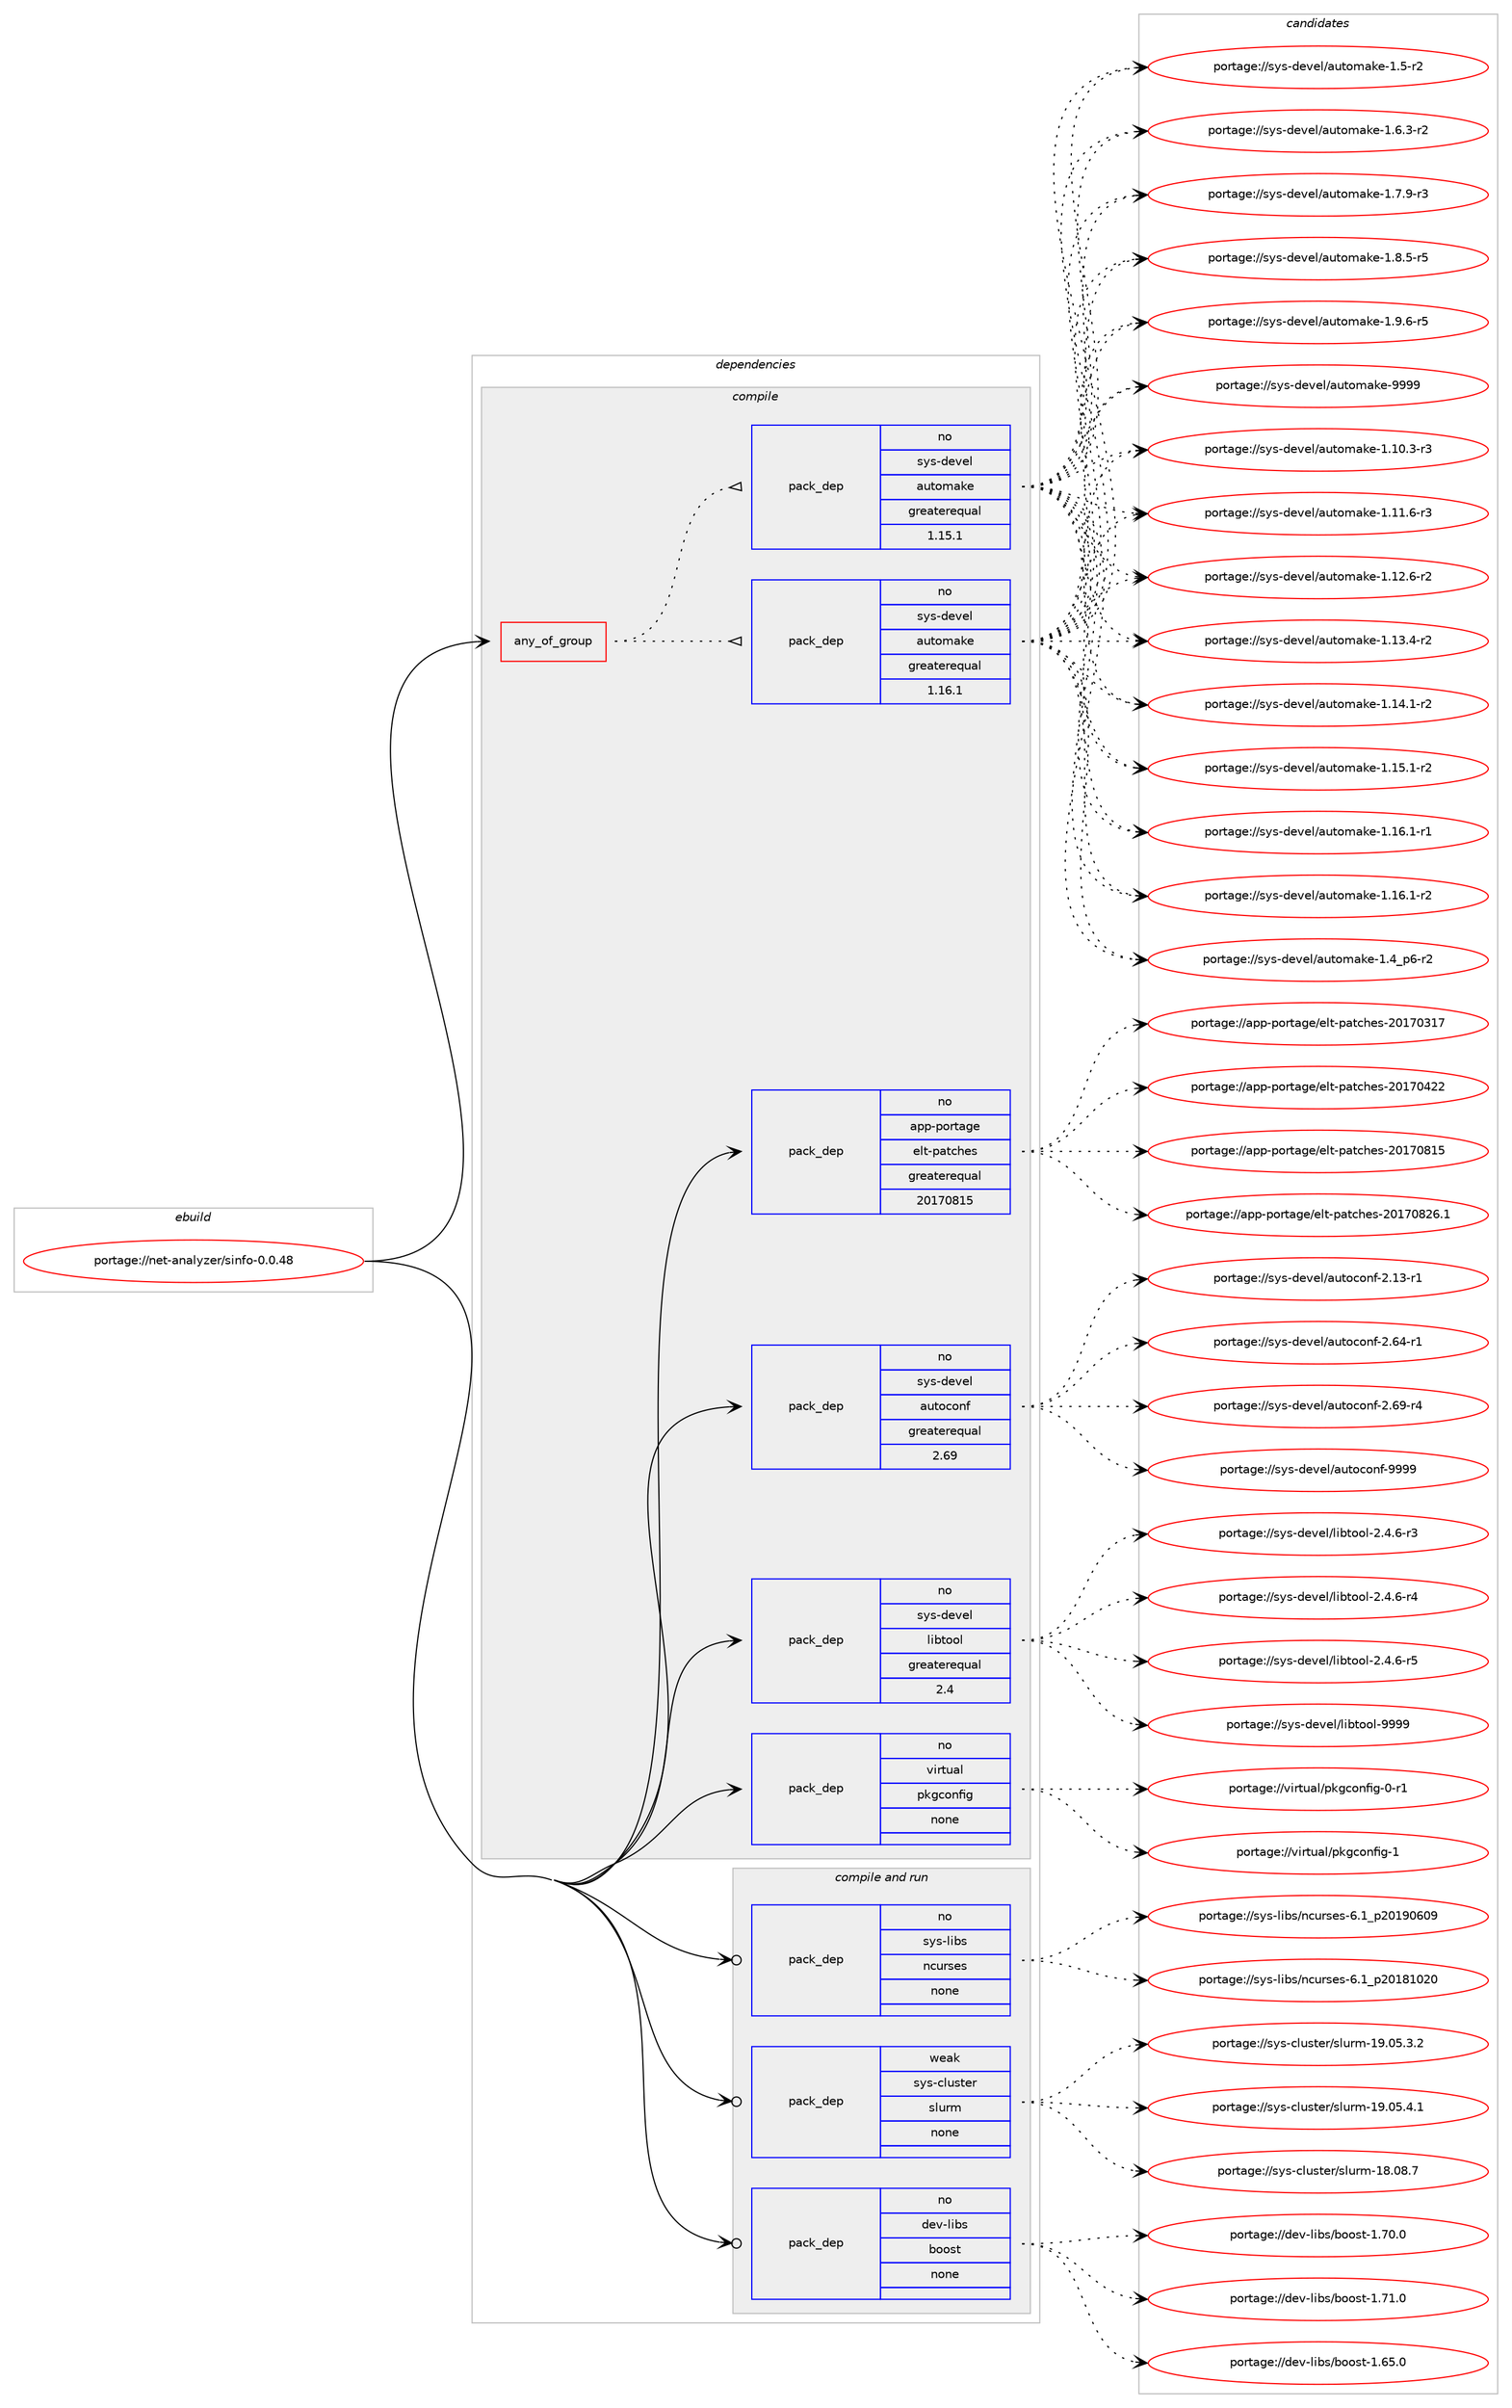 digraph prolog {

# *************
# Graph options
# *************

newrank=true;
concentrate=true;
compound=true;
graph [rankdir=LR,fontname=Helvetica,fontsize=10,ranksep=1.5];#, ranksep=2.5, nodesep=0.2];
edge  [arrowhead=vee];
node  [fontname=Helvetica,fontsize=10];

# **********
# The ebuild
# **********

subgraph cluster_leftcol {
color=gray;
rank=same;
label=<<i>ebuild</i>>;
id [label="portage://net-analyzer/sinfo-0.0.48", color=red, width=4, href="../net-analyzer/sinfo-0.0.48.svg"];
}

# ****************
# The dependencies
# ****************

subgraph cluster_midcol {
color=gray;
label=<<i>dependencies</i>>;
subgraph cluster_compile {
fillcolor="#eeeeee";
style=filled;
label=<<i>compile</i>>;
subgraph any5601 {
dependency348687 [label=<<TABLE BORDER="0" CELLBORDER="1" CELLSPACING="0" CELLPADDING="4"><TR><TD CELLPADDING="10">any_of_group</TD></TR></TABLE>>, shape=none, color=red];subgraph pack256027 {
dependency348688 [label=<<TABLE BORDER="0" CELLBORDER="1" CELLSPACING="0" CELLPADDING="4" WIDTH="220"><TR><TD ROWSPAN="6" CELLPADDING="30">pack_dep</TD></TR><TR><TD WIDTH="110">no</TD></TR><TR><TD>sys-devel</TD></TR><TR><TD>automake</TD></TR><TR><TD>greaterequal</TD></TR><TR><TD>1.16.1</TD></TR></TABLE>>, shape=none, color=blue];
}
dependency348687:e -> dependency348688:w [weight=20,style="dotted",arrowhead="oinv"];
subgraph pack256028 {
dependency348689 [label=<<TABLE BORDER="0" CELLBORDER="1" CELLSPACING="0" CELLPADDING="4" WIDTH="220"><TR><TD ROWSPAN="6" CELLPADDING="30">pack_dep</TD></TR><TR><TD WIDTH="110">no</TD></TR><TR><TD>sys-devel</TD></TR><TR><TD>automake</TD></TR><TR><TD>greaterequal</TD></TR><TR><TD>1.15.1</TD></TR></TABLE>>, shape=none, color=blue];
}
dependency348687:e -> dependency348689:w [weight=20,style="dotted",arrowhead="oinv"];
}
id:e -> dependency348687:w [weight=20,style="solid",arrowhead="vee"];
subgraph pack256029 {
dependency348690 [label=<<TABLE BORDER="0" CELLBORDER="1" CELLSPACING="0" CELLPADDING="4" WIDTH="220"><TR><TD ROWSPAN="6" CELLPADDING="30">pack_dep</TD></TR><TR><TD WIDTH="110">no</TD></TR><TR><TD>app-portage</TD></TR><TR><TD>elt-patches</TD></TR><TR><TD>greaterequal</TD></TR><TR><TD>20170815</TD></TR></TABLE>>, shape=none, color=blue];
}
id:e -> dependency348690:w [weight=20,style="solid",arrowhead="vee"];
subgraph pack256030 {
dependency348691 [label=<<TABLE BORDER="0" CELLBORDER="1" CELLSPACING="0" CELLPADDING="4" WIDTH="220"><TR><TD ROWSPAN="6" CELLPADDING="30">pack_dep</TD></TR><TR><TD WIDTH="110">no</TD></TR><TR><TD>sys-devel</TD></TR><TR><TD>autoconf</TD></TR><TR><TD>greaterequal</TD></TR><TR><TD>2.69</TD></TR></TABLE>>, shape=none, color=blue];
}
id:e -> dependency348691:w [weight=20,style="solid",arrowhead="vee"];
subgraph pack256031 {
dependency348692 [label=<<TABLE BORDER="0" CELLBORDER="1" CELLSPACING="0" CELLPADDING="4" WIDTH="220"><TR><TD ROWSPAN="6" CELLPADDING="30">pack_dep</TD></TR><TR><TD WIDTH="110">no</TD></TR><TR><TD>sys-devel</TD></TR><TR><TD>libtool</TD></TR><TR><TD>greaterequal</TD></TR><TR><TD>2.4</TD></TR></TABLE>>, shape=none, color=blue];
}
id:e -> dependency348692:w [weight=20,style="solid",arrowhead="vee"];
subgraph pack256032 {
dependency348693 [label=<<TABLE BORDER="0" CELLBORDER="1" CELLSPACING="0" CELLPADDING="4" WIDTH="220"><TR><TD ROWSPAN="6" CELLPADDING="30">pack_dep</TD></TR><TR><TD WIDTH="110">no</TD></TR><TR><TD>virtual</TD></TR><TR><TD>pkgconfig</TD></TR><TR><TD>none</TD></TR><TR><TD></TD></TR></TABLE>>, shape=none, color=blue];
}
id:e -> dependency348693:w [weight=20,style="solid",arrowhead="vee"];
}
subgraph cluster_compileandrun {
fillcolor="#eeeeee";
style=filled;
label=<<i>compile and run</i>>;
subgraph pack256033 {
dependency348694 [label=<<TABLE BORDER="0" CELLBORDER="1" CELLSPACING="0" CELLPADDING="4" WIDTH="220"><TR><TD ROWSPAN="6" CELLPADDING="30">pack_dep</TD></TR><TR><TD WIDTH="110">no</TD></TR><TR><TD>dev-libs</TD></TR><TR><TD>boost</TD></TR><TR><TD>none</TD></TR><TR><TD></TD></TR></TABLE>>, shape=none, color=blue];
}
id:e -> dependency348694:w [weight=20,style="solid",arrowhead="odotvee"];
subgraph pack256034 {
dependency348695 [label=<<TABLE BORDER="0" CELLBORDER="1" CELLSPACING="0" CELLPADDING="4" WIDTH="220"><TR><TD ROWSPAN="6" CELLPADDING="30">pack_dep</TD></TR><TR><TD WIDTH="110">no</TD></TR><TR><TD>sys-libs</TD></TR><TR><TD>ncurses</TD></TR><TR><TD>none</TD></TR><TR><TD></TD></TR></TABLE>>, shape=none, color=blue];
}
id:e -> dependency348695:w [weight=20,style="solid",arrowhead="odotvee"];
subgraph pack256035 {
dependency348696 [label=<<TABLE BORDER="0" CELLBORDER="1" CELLSPACING="0" CELLPADDING="4" WIDTH="220"><TR><TD ROWSPAN="6" CELLPADDING="30">pack_dep</TD></TR><TR><TD WIDTH="110">weak</TD></TR><TR><TD>sys-cluster</TD></TR><TR><TD>slurm</TD></TR><TR><TD>none</TD></TR><TR><TD></TD></TR></TABLE>>, shape=none, color=blue];
}
id:e -> dependency348696:w [weight=20,style="solid",arrowhead="odotvee"];
}
subgraph cluster_run {
fillcolor="#eeeeee";
style=filled;
label=<<i>run</i>>;
}
}

# **************
# The candidates
# **************

subgraph cluster_choices {
rank=same;
color=gray;
label=<<i>candidates</i>>;

subgraph choice256027 {
color=black;
nodesep=1;
choiceportage11512111545100101118101108479711711611110997107101454946494846514511451 [label="portage://sys-devel/automake-1.10.3-r3", color=red, width=4,href="../sys-devel/automake-1.10.3-r3.svg"];
choiceportage11512111545100101118101108479711711611110997107101454946494946544511451 [label="portage://sys-devel/automake-1.11.6-r3", color=red, width=4,href="../sys-devel/automake-1.11.6-r3.svg"];
choiceportage11512111545100101118101108479711711611110997107101454946495046544511450 [label="portage://sys-devel/automake-1.12.6-r2", color=red, width=4,href="../sys-devel/automake-1.12.6-r2.svg"];
choiceportage11512111545100101118101108479711711611110997107101454946495146524511450 [label="portage://sys-devel/automake-1.13.4-r2", color=red, width=4,href="../sys-devel/automake-1.13.4-r2.svg"];
choiceportage11512111545100101118101108479711711611110997107101454946495246494511450 [label="portage://sys-devel/automake-1.14.1-r2", color=red, width=4,href="../sys-devel/automake-1.14.1-r2.svg"];
choiceportage11512111545100101118101108479711711611110997107101454946495346494511450 [label="portage://sys-devel/automake-1.15.1-r2", color=red, width=4,href="../sys-devel/automake-1.15.1-r2.svg"];
choiceportage11512111545100101118101108479711711611110997107101454946495446494511449 [label="portage://sys-devel/automake-1.16.1-r1", color=red, width=4,href="../sys-devel/automake-1.16.1-r1.svg"];
choiceportage11512111545100101118101108479711711611110997107101454946495446494511450 [label="portage://sys-devel/automake-1.16.1-r2", color=red, width=4,href="../sys-devel/automake-1.16.1-r2.svg"];
choiceportage115121115451001011181011084797117116111109971071014549465295112544511450 [label="portage://sys-devel/automake-1.4_p6-r2", color=red, width=4,href="../sys-devel/automake-1.4_p6-r2.svg"];
choiceportage11512111545100101118101108479711711611110997107101454946534511450 [label="portage://sys-devel/automake-1.5-r2", color=red, width=4,href="../sys-devel/automake-1.5-r2.svg"];
choiceportage115121115451001011181011084797117116111109971071014549465446514511450 [label="portage://sys-devel/automake-1.6.3-r2", color=red, width=4,href="../sys-devel/automake-1.6.3-r2.svg"];
choiceportage115121115451001011181011084797117116111109971071014549465546574511451 [label="portage://sys-devel/automake-1.7.9-r3", color=red, width=4,href="../sys-devel/automake-1.7.9-r3.svg"];
choiceportage115121115451001011181011084797117116111109971071014549465646534511453 [label="portage://sys-devel/automake-1.8.5-r5", color=red, width=4,href="../sys-devel/automake-1.8.5-r5.svg"];
choiceportage115121115451001011181011084797117116111109971071014549465746544511453 [label="portage://sys-devel/automake-1.9.6-r5", color=red, width=4,href="../sys-devel/automake-1.9.6-r5.svg"];
choiceportage115121115451001011181011084797117116111109971071014557575757 [label="portage://sys-devel/automake-9999", color=red, width=4,href="../sys-devel/automake-9999.svg"];
dependency348688:e -> choiceportage11512111545100101118101108479711711611110997107101454946494846514511451:w [style=dotted,weight="100"];
dependency348688:e -> choiceportage11512111545100101118101108479711711611110997107101454946494946544511451:w [style=dotted,weight="100"];
dependency348688:e -> choiceportage11512111545100101118101108479711711611110997107101454946495046544511450:w [style=dotted,weight="100"];
dependency348688:e -> choiceportage11512111545100101118101108479711711611110997107101454946495146524511450:w [style=dotted,weight="100"];
dependency348688:e -> choiceportage11512111545100101118101108479711711611110997107101454946495246494511450:w [style=dotted,weight="100"];
dependency348688:e -> choiceportage11512111545100101118101108479711711611110997107101454946495346494511450:w [style=dotted,weight="100"];
dependency348688:e -> choiceportage11512111545100101118101108479711711611110997107101454946495446494511449:w [style=dotted,weight="100"];
dependency348688:e -> choiceportage11512111545100101118101108479711711611110997107101454946495446494511450:w [style=dotted,weight="100"];
dependency348688:e -> choiceportage115121115451001011181011084797117116111109971071014549465295112544511450:w [style=dotted,weight="100"];
dependency348688:e -> choiceportage11512111545100101118101108479711711611110997107101454946534511450:w [style=dotted,weight="100"];
dependency348688:e -> choiceportage115121115451001011181011084797117116111109971071014549465446514511450:w [style=dotted,weight="100"];
dependency348688:e -> choiceportage115121115451001011181011084797117116111109971071014549465546574511451:w [style=dotted,weight="100"];
dependency348688:e -> choiceportage115121115451001011181011084797117116111109971071014549465646534511453:w [style=dotted,weight="100"];
dependency348688:e -> choiceportage115121115451001011181011084797117116111109971071014549465746544511453:w [style=dotted,weight="100"];
dependency348688:e -> choiceportage115121115451001011181011084797117116111109971071014557575757:w [style=dotted,weight="100"];
}
subgraph choice256028 {
color=black;
nodesep=1;
choiceportage11512111545100101118101108479711711611110997107101454946494846514511451 [label="portage://sys-devel/automake-1.10.3-r3", color=red, width=4,href="../sys-devel/automake-1.10.3-r3.svg"];
choiceportage11512111545100101118101108479711711611110997107101454946494946544511451 [label="portage://sys-devel/automake-1.11.6-r3", color=red, width=4,href="../sys-devel/automake-1.11.6-r3.svg"];
choiceportage11512111545100101118101108479711711611110997107101454946495046544511450 [label="portage://sys-devel/automake-1.12.6-r2", color=red, width=4,href="../sys-devel/automake-1.12.6-r2.svg"];
choiceportage11512111545100101118101108479711711611110997107101454946495146524511450 [label="portage://sys-devel/automake-1.13.4-r2", color=red, width=4,href="../sys-devel/automake-1.13.4-r2.svg"];
choiceportage11512111545100101118101108479711711611110997107101454946495246494511450 [label="portage://sys-devel/automake-1.14.1-r2", color=red, width=4,href="../sys-devel/automake-1.14.1-r2.svg"];
choiceportage11512111545100101118101108479711711611110997107101454946495346494511450 [label="portage://sys-devel/automake-1.15.1-r2", color=red, width=4,href="../sys-devel/automake-1.15.1-r2.svg"];
choiceportage11512111545100101118101108479711711611110997107101454946495446494511449 [label="portage://sys-devel/automake-1.16.1-r1", color=red, width=4,href="../sys-devel/automake-1.16.1-r1.svg"];
choiceportage11512111545100101118101108479711711611110997107101454946495446494511450 [label="portage://sys-devel/automake-1.16.1-r2", color=red, width=4,href="../sys-devel/automake-1.16.1-r2.svg"];
choiceportage115121115451001011181011084797117116111109971071014549465295112544511450 [label="portage://sys-devel/automake-1.4_p6-r2", color=red, width=4,href="../sys-devel/automake-1.4_p6-r2.svg"];
choiceportage11512111545100101118101108479711711611110997107101454946534511450 [label="portage://sys-devel/automake-1.5-r2", color=red, width=4,href="../sys-devel/automake-1.5-r2.svg"];
choiceportage115121115451001011181011084797117116111109971071014549465446514511450 [label="portage://sys-devel/automake-1.6.3-r2", color=red, width=4,href="../sys-devel/automake-1.6.3-r2.svg"];
choiceportage115121115451001011181011084797117116111109971071014549465546574511451 [label="portage://sys-devel/automake-1.7.9-r3", color=red, width=4,href="../sys-devel/automake-1.7.9-r3.svg"];
choiceportage115121115451001011181011084797117116111109971071014549465646534511453 [label="portage://sys-devel/automake-1.8.5-r5", color=red, width=4,href="../sys-devel/automake-1.8.5-r5.svg"];
choiceportage115121115451001011181011084797117116111109971071014549465746544511453 [label="portage://sys-devel/automake-1.9.6-r5", color=red, width=4,href="../sys-devel/automake-1.9.6-r5.svg"];
choiceportage115121115451001011181011084797117116111109971071014557575757 [label="portage://sys-devel/automake-9999", color=red, width=4,href="../sys-devel/automake-9999.svg"];
dependency348689:e -> choiceportage11512111545100101118101108479711711611110997107101454946494846514511451:w [style=dotted,weight="100"];
dependency348689:e -> choiceportage11512111545100101118101108479711711611110997107101454946494946544511451:w [style=dotted,weight="100"];
dependency348689:e -> choiceportage11512111545100101118101108479711711611110997107101454946495046544511450:w [style=dotted,weight="100"];
dependency348689:e -> choiceportage11512111545100101118101108479711711611110997107101454946495146524511450:w [style=dotted,weight="100"];
dependency348689:e -> choiceportage11512111545100101118101108479711711611110997107101454946495246494511450:w [style=dotted,weight="100"];
dependency348689:e -> choiceportage11512111545100101118101108479711711611110997107101454946495346494511450:w [style=dotted,weight="100"];
dependency348689:e -> choiceportage11512111545100101118101108479711711611110997107101454946495446494511449:w [style=dotted,weight="100"];
dependency348689:e -> choiceportage11512111545100101118101108479711711611110997107101454946495446494511450:w [style=dotted,weight="100"];
dependency348689:e -> choiceportage115121115451001011181011084797117116111109971071014549465295112544511450:w [style=dotted,weight="100"];
dependency348689:e -> choiceportage11512111545100101118101108479711711611110997107101454946534511450:w [style=dotted,weight="100"];
dependency348689:e -> choiceportage115121115451001011181011084797117116111109971071014549465446514511450:w [style=dotted,weight="100"];
dependency348689:e -> choiceportage115121115451001011181011084797117116111109971071014549465546574511451:w [style=dotted,weight="100"];
dependency348689:e -> choiceportage115121115451001011181011084797117116111109971071014549465646534511453:w [style=dotted,weight="100"];
dependency348689:e -> choiceportage115121115451001011181011084797117116111109971071014549465746544511453:w [style=dotted,weight="100"];
dependency348689:e -> choiceportage115121115451001011181011084797117116111109971071014557575757:w [style=dotted,weight="100"];
}
subgraph choice256029 {
color=black;
nodesep=1;
choiceportage97112112451121111141169710310147101108116451129711699104101115455048495548514955 [label="portage://app-portage/elt-patches-20170317", color=red, width=4,href="../app-portage/elt-patches-20170317.svg"];
choiceportage97112112451121111141169710310147101108116451129711699104101115455048495548525050 [label="portage://app-portage/elt-patches-20170422", color=red, width=4,href="../app-portage/elt-patches-20170422.svg"];
choiceportage97112112451121111141169710310147101108116451129711699104101115455048495548564953 [label="portage://app-portage/elt-patches-20170815", color=red, width=4,href="../app-portage/elt-patches-20170815.svg"];
choiceportage971121124511211111411697103101471011081164511297116991041011154550484955485650544649 [label="portage://app-portage/elt-patches-20170826.1", color=red, width=4,href="../app-portage/elt-patches-20170826.1.svg"];
dependency348690:e -> choiceportage97112112451121111141169710310147101108116451129711699104101115455048495548514955:w [style=dotted,weight="100"];
dependency348690:e -> choiceportage97112112451121111141169710310147101108116451129711699104101115455048495548525050:w [style=dotted,weight="100"];
dependency348690:e -> choiceportage97112112451121111141169710310147101108116451129711699104101115455048495548564953:w [style=dotted,weight="100"];
dependency348690:e -> choiceportage971121124511211111411697103101471011081164511297116991041011154550484955485650544649:w [style=dotted,weight="100"];
}
subgraph choice256030 {
color=black;
nodesep=1;
choiceportage1151211154510010111810110847971171161119911111010245504649514511449 [label="portage://sys-devel/autoconf-2.13-r1", color=red, width=4,href="../sys-devel/autoconf-2.13-r1.svg"];
choiceportage1151211154510010111810110847971171161119911111010245504654524511449 [label="portage://sys-devel/autoconf-2.64-r1", color=red, width=4,href="../sys-devel/autoconf-2.64-r1.svg"];
choiceportage1151211154510010111810110847971171161119911111010245504654574511452 [label="portage://sys-devel/autoconf-2.69-r4", color=red, width=4,href="../sys-devel/autoconf-2.69-r4.svg"];
choiceportage115121115451001011181011084797117116111991111101024557575757 [label="portage://sys-devel/autoconf-9999", color=red, width=4,href="../sys-devel/autoconf-9999.svg"];
dependency348691:e -> choiceportage1151211154510010111810110847971171161119911111010245504649514511449:w [style=dotted,weight="100"];
dependency348691:e -> choiceportage1151211154510010111810110847971171161119911111010245504654524511449:w [style=dotted,weight="100"];
dependency348691:e -> choiceportage1151211154510010111810110847971171161119911111010245504654574511452:w [style=dotted,weight="100"];
dependency348691:e -> choiceportage115121115451001011181011084797117116111991111101024557575757:w [style=dotted,weight="100"];
}
subgraph choice256031 {
color=black;
nodesep=1;
choiceportage1151211154510010111810110847108105981161111111084550465246544511451 [label="portage://sys-devel/libtool-2.4.6-r3", color=red, width=4,href="../sys-devel/libtool-2.4.6-r3.svg"];
choiceportage1151211154510010111810110847108105981161111111084550465246544511452 [label="portage://sys-devel/libtool-2.4.6-r4", color=red, width=4,href="../sys-devel/libtool-2.4.6-r4.svg"];
choiceportage1151211154510010111810110847108105981161111111084550465246544511453 [label="portage://sys-devel/libtool-2.4.6-r5", color=red, width=4,href="../sys-devel/libtool-2.4.6-r5.svg"];
choiceportage1151211154510010111810110847108105981161111111084557575757 [label="portage://sys-devel/libtool-9999", color=red, width=4,href="../sys-devel/libtool-9999.svg"];
dependency348692:e -> choiceportage1151211154510010111810110847108105981161111111084550465246544511451:w [style=dotted,weight="100"];
dependency348692:e -> choiceportage1151211154510010111810110847108105981161111111084550465246544511452:w [style=dotted,weight="100"];
dependency348692:e -> choiceportage1151211154510010111810110847108105981161111111084550465246544511453:w [style=dotted,weight="100"];
dependency348692:e -> choiceportage1151211154510010111810110847108105981161111111084557575757:w [style=dotted,weight="100"];
}
subgraph choice256032 {
color=black;
nodesep=1;
choiceportage11810511411611797108471121071039911111010210510345484511449 [label="portage://virtual/pkgconfig-0-r1", color=red, width=4,href="../virtual/pkgconfig-0-r1.svg"];
choiceportage1181051141161179710847112107103991111101021051034549 [label="portage://virtual/pkgconfig-1", color=red, width=4,href="../virtual/pkgconfig-1.svg"];
dependency348693:e -> choiceportage11810511411611797108471121071039911111010210510345484511449:w [style=dotted,weight="100"];
dependency348693:e -> choiceportage1181051141161179710847112107103991111101021051034549:w [style=dotted,weight="100"];
}
subgraph choice256033 {
color=black;
nodesep=1;
choiceportage1001011184510810598115479811111111511645494654534648 [label="portage://dev-libs/boost-1.65.0", color=red, width=4,href="../dev-libs/boost-1.65.0.svg"];
choiceportage1001011184510810598115479811111111511645494655484648 [label="portage://dev-libs/boost-1.70.0", color=red, width=4,href="../dev-libs/boost-1.70.0.svg"];
choiceportage1001011184510810598115479811111111511645494655494648 [label="portage://dev-libs/boost-1.71.0", color=red, width=4,href="../dev-libs/boost-1.71.0.svg"];
dependency348694:e -> choiceportage1001011184510810598115479811111111511645494654534648:w [style=dotted,weight="100"];
dependency348694:e -> choiceportage1001011184510810598115479811111111511645494655484648:w [style=dotted,weight="100"];
dependency348694:e -> choiceportage1001011184510810598115479811111111511645494655494648:w [style=dotted,weight="100"];
}
subgraph choice256034 {
color=black;
nodesep=1;
choiceportage1151211154510810598115471109911711411510111545544649951125048495649485048 [label="portage://sys-libs/ncurses-6.1_p20181020", color=red, width=4,href="../sys-libs/ncurses-6.1_p20181020.svg"];
choiceportage1151211154510810598115471109911711411510111545544649951125048495748544857 [label="portage://sys-libs/ncurses-6.1_p20190609", color=red, width=4,href="../sys-libs/ncurses-6.1_p20190609.svg"];
dependency348695:e -> choiceportage1151211154510810598115471109911711411510111545544649951125048495649485048:w [style=dotted,weight="100"];
dependency348695:e -> choiceportage1151211154510810598115471109911711411510111545544649951125048495748544857:w [style=dotted,weight="100"];
}
subgraph choice256035 {
color=black;
nodesep=1;
choiceportage1151211154599108117115116101114471151081171141094549564648564655 [label="portage://sys-cluster/slurm-18.08.7", color=red, width=4,href="../sys-cluster/slurm-18.08.7.svg"];
choiceportage11512111545991081171151161011144711510811711410945495746485346514650 [label="portage://sys-cluster/slurm-19.05.3.2", color=red, width=4,href="../sys-cluster/slurm-19.05.3.2.svg"];
choiceportage11512111545991081171151161011144711510811711410945495746485346524649 [label="portage://sys-cluster/slurm-19.05.4.1", color=red, width=4,href="../sys-cluster/slurm-19.05.4.1.svg"];
dependency348696:e -> choiceportage1151211154599108117115116101114471151081171141094549564648564655:w [style=dotted,weight="100"];
dependency348696:e -> choiceportage11512111545991081171151161011144711510811711410945495746485346514650:w [style=dotted,weight="100"];
dependency348696:e -> choiceportage11512111545991081171151161011144711510811711410945495746485346524649:w [style=dotted,weight="100"];
}
}

}
